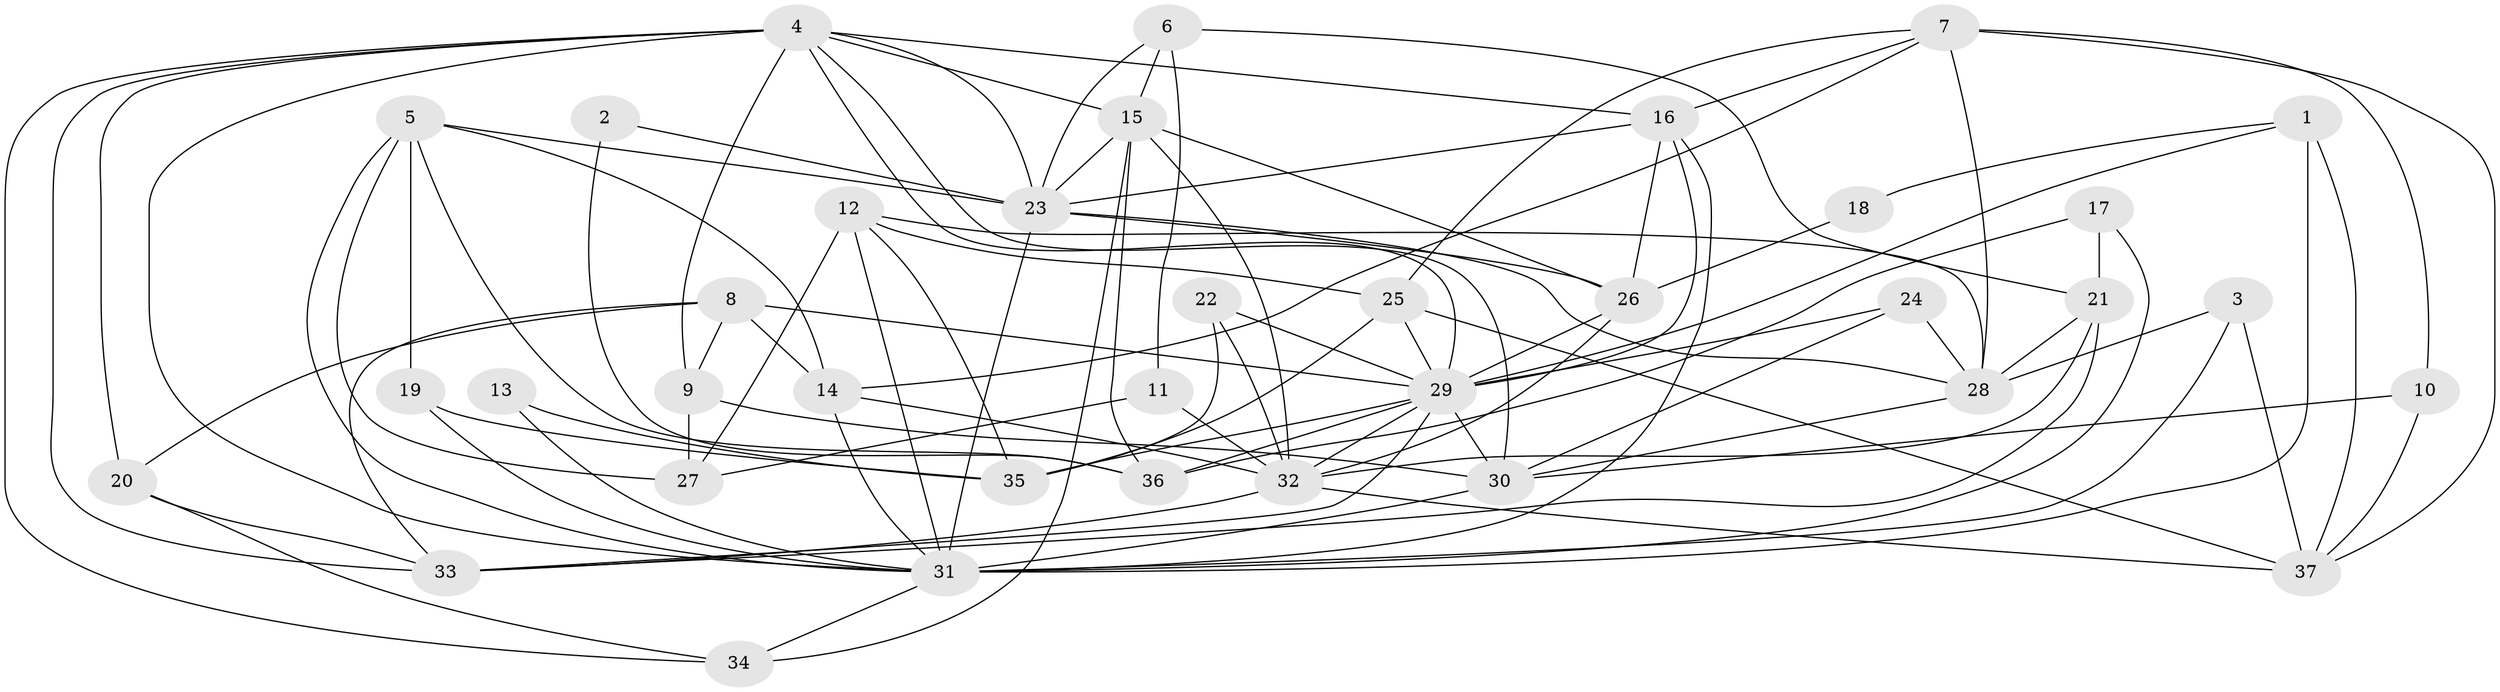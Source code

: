 // original degree distribution, {2: 0.1232876712328767, 4: 0.2876712328767123, 3: 0.273972602739726, 5: 0.1917808219178082, 6: 0.0684931506849315, 7: 0.0410958904109589, 9: 0.0136986301369863}
// Generated by graph-tools (version 1.1) at 2025/26/03/09/25 03:26:19]
// undirected, 37 vertices, 99 edges
graph export_dot {
graph [start="1"]
  node [color=gray90,style=filled];
  1;
  2;
  3;
  4;
  5;
  6;
  7;
  8;
  9;
  10;
  11;
  12;
  13;
  14;
  15;
  16;
  17;
  18;
  19;
  20;
  21;
  22;
  23;
  24;
  25;
  26;
  27;
  28;
  29;
  30;
  31;
  32;
  33;
  34;
  35;
  36;
  37;
  1 -- 18 [weight=1.0];
  1 -- 29 [weight=1.0];
  1 -- 31 [weight=2.0];
  1 -- 37 [weight=1.0];
  2 -- 23 [weight=1.0];
  2 -- 36 [weight=1.0];
  3 -- 28 [weight=1.0];
  3 -- 31 [weight=2.0];
  3 -- 37 [weight=1.0];
  4 -- 9 [weight=1.0];
  4 -- 15 [weight=1.0];
  4 -- 16 [weight=1.0];
  4 -- 20 [weight=1.0];
  4 -- 23 [weight=1.0];
  4 -- 29 [weight=1.0];
  4 -- 30 [weight=1.0];
  4 -- 31 [weight=1.0];
  4 -- 33 [weight=1.0];
  4 -- 34 [weight=1.0];
  5 -- 14 [weight=1.0];
  5 -- 19 [weight=1.0];
  5 -- 23 [weight=1.0];
  5 -- 27 [weight=1.0];
  5 -- 31 [weight=2.0];
  5 -- 36 [weight=1.0];
  6 -- 11 [weight=1.0];
  6 -- 15 [weight=1.0];
  6 -- 21 [weight=1.0];
  6 -- 23 [weight=1.0];
  7 -- 10 [weight=1.0];
  7 -- 14 [weight=1.0];
  7 -- 16 [weight=1.0];
  7 -- 25 [weight=1.0];
  7 -- 28 [weight=1.0];
  7 -- 37 [weight=1.0];
  8 -- 9 [weight=1.0];
  8 -- 14 [weight=1.0];
  8 -- 20 [weight=1.0];
  8 -- 29 [weight=1.0];
  8 -- 33 [weight=1.0];
  9 -- 27 [weight=2.0];
  9 -- 30 [weight=1.0];
  10 -- 30 [weight=1.0];
  10 -- 37 [weight=1.0];
  11 -- 27 [weight=1.0];
  11 -- 32 [weight=1.0];
  12 -- 25 [weight=2.0];
  12 -- 27 [weight=1.0];
  12 -- 28 [weight=1.0];
  12 -- 31 [weight=1.0];
  12 -- 35 [weight=1.0];
  13 -- 31 [weight=1.0];
  13 -- 35 [weight=1.0];
  14 -- 31 [weight=1.0];
  14 -- 32 [weight=2.0];
  15 -- 23 [weight=1.0];
  15 -- 26 [weight=1.0];
  15 -- 32 [weight=1.0];
  15 -- 34 [weight=1.0];
  15 -- 36 [weight=1.0];
  16 -- 23 [weight=1.0];
  16 -- 26 [weight=1.0];
  16 -- 29 [weight=1.0];
  16 -- 31 [weight=1.0];
  17 -- 21 [weight=1.0];
  17 -- 31 [weight=1.0];
  17 -- 36 [weight=1.0];
  18 -- 26 [weight=1.0];
  19 -- 31 [weight=1.0];
  19 -- 35 [weight=1.0];
  20 -- 33 [weight=1.0];
  20 -- 34 [weight=1.0];
  21 -- 28 [weight=1.0];
  21 -- 32 [weight=1.0];
  21 -- 33 [weight=1.0];
  22 -- 29 [weight=1.0];
  22 -- 32 [weight=1.0];
  22 -- 35 [weight=1.0];
  23 -- 26 [weight=1.0];
  23 -- 28 [weight=1.0];
  23 -- 31 [weight=1.0];
  24 -- 28 [weight=1.0];
  24 -- 29 [weight=1.0];
  24 -- 30 [weight=1.0];
  25 -- 29 [weight=1.0];
  25 -- 35 [weight=1.0];
  25 -- 37 [weight=1.0];
  26 -- 29 [weight=1.0];
  26 -- 32 [weight=1.0];
  28 -- 30 [weight=1.0];
  29 -- 30 [weight=1.0];
  29 -- 32 [weight=1.0];
  29 -- 33 [weight=1.0];
  29 -- 35 [weight=1.0];
  29 -- 36 [weight=1.0];
  30 -- 31 [weight=2.0];
  31 -- 34 [weight=1.0];
  32 -- 33 [weight=1.0];
  32 -- 37 [weight=1.0];
}
